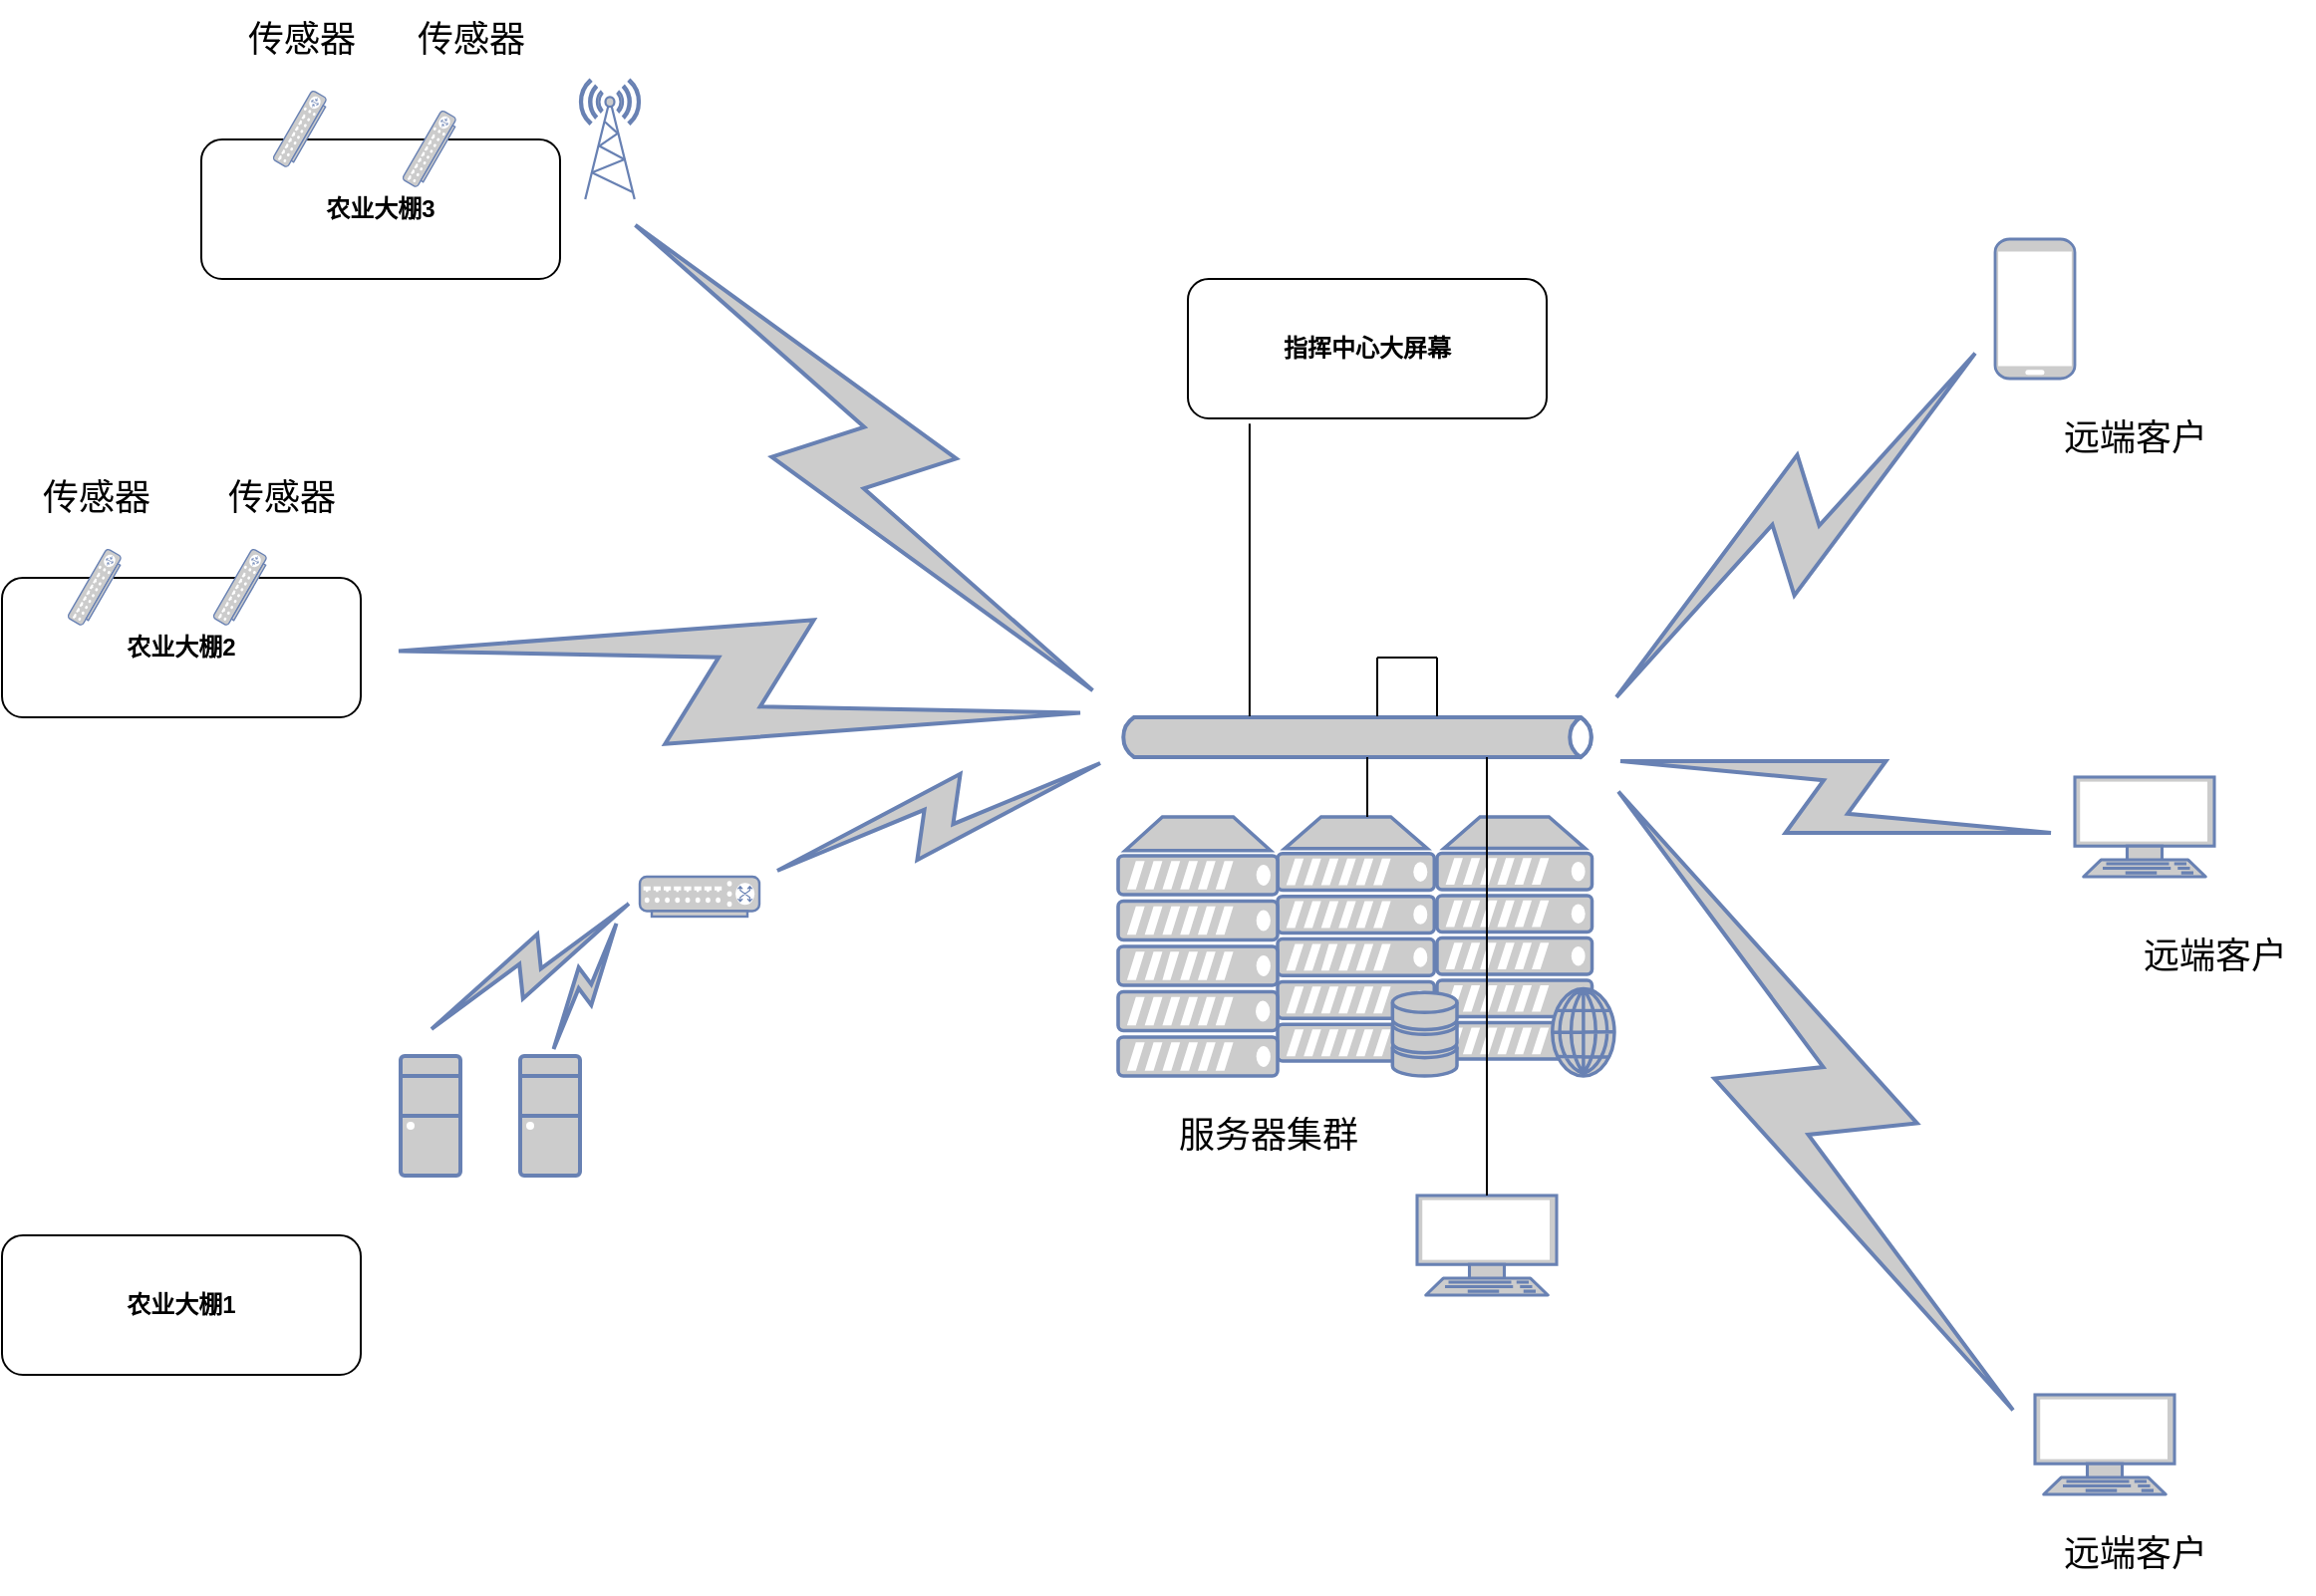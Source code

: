 <mxfile version="20.5.1" type="github">
  <diagram id="aP2NVw-fuvQOmgJsWBxB" name="第 1 页">
    <mxGraphModel dx="2793" dy="2060" grid="1" gridSize="10" guides="1" tooltips="1" connect="1" arrows="1" fold="1" page="1" pageScale="1" pageWidth="827" pageHeight="1169" math="0" shadow="0">
      <root>
        <mxCell id="0" />
        <mxCell id="1" parent="0" />
        <mxCell id="luRAtGYZcKfTZHqtYONm-1" value="" style="fontColor=#0066CC;verticalAlign=top;verticalLabelPosition=bottom;labelPosition=center;align=center;html=1;outlineConnect=0;fillColor=#CCCCCC;strokeColor=#6881B3;gradientColor=none;gradientDirection=north;strokeWidth=2;shape=mxgraph.networks.web_server;" vertex="1" parent="1">
          <mxGeometry x="260" y="170" width="89" height="130" as="geometry" />
        </mxCell>
        <mxCell id="luRAtGYZcKfTZHqtYONm-2" value="" style="fontColor=#0066CC;verticalAlign=top;verticalLabelPosition=bottom;labelPosition=center;align=center;html=1;outlineConnect=0;fillColor=#CCCCCC;strokeColor=#6881B3;gradientColor=none;gradientDirection=north;strokeWidth=2;shape=mxgraph.networks.server_storage;" vertex="1" parent="1">
          <mxGeometry x="180" y="170" width="90" height="130" as="geometry" />
        </mxCell>
        <mxCell id="luRAtGYZcKfTZHqtYONm-4" value="" style="fontColor=#0066CC;verticalAlign=top;verticalLabelPosition=bottom;labelPosition=center;align=center;html=1;outlineConnect=0;fillColor=#CCCCCC;strokeColor=#6881B3;gradientColor=none;gradientDirection=north;strokeWidth=2;shape=mxgraph.networks.server;" vertex="1" parent="1">
          <mxGeometry x="100" y="170" width="80" height="130" as="geometry" />
        </mxCell>
        <mxCell id="luRAtGYZcKfTZHqtYONm-6" value="" style="fontColor=#0066CC;verticalAlign=top;verticalLabelPosition=bottom;labelPosition=center;align=center;html=1;outlineConnect=0;fillColor=#CCCCCC;strokeColor=#6881B3;gradientColor=none;gradientDirection=north;strokeWidth=2;shape=mxgraph.networks.terminal;" vertex="1" parent="1">
          <mxGeometry x="560" y="460" width="70" height="50" as="geometry" />
        </mxCell>
        <mxCell id="luRAtGYZcKfTZHqtYONm-7" value="" style="fontColor=#0066CC;verticalAlign=top;verticalLabelPosition=bottom;labelPosition=center;align=center;html=1;outlineConnect=0;fillColor=#CCCCCC;strokeColor=#6881B3;gradientColor=none;gradientDirection=north;strokeWidth=2;shape=mxgraph.networks.mobile;" vertex="1" parent="1">
          <mxGeometry x="540" y="-120" width="40" height="70" as="geometry" />
        </mxCell>
        <mxCell id="luRAtGYZcKfTZHqtYONm-10" value="" style="html=1;outlineConnect=0;fillColor=#CCCCCC;strokeColor=#6881B3;gradientColor=none;gradientDirection=north;strokeWidth=2;shape=mxgraph.networks.bus;gradientColor=none;gradientDirection=north;fontColor=#ffffff;perimeter=backbonePerimeter;backboneSize=20;" vertex="1" parent="1">
          <mxGeometry x="100" y="120" width="240" height="20" as="geometry" />
        </mxCell>
        <mxCell id="luRAtGYZcKfTZHqtYONm-11" value="" style="html=1;outlineConnect=0;fillColor=#CCCCCC;strokeColor=#6881B3;gradientColor=none;gradientDirection=north;strokeWidth=2;shape=mxgraph.networks.comm_link_edge;html=1;rounded=0;" edge="1" parent="1" source="luRAtGYZcKfTZHqtYONm-10" target="luRAtGYZcKfTZHqtYONm-7">
          <mxGeometry width="100" height="100" relative="1" as="geometry">
            <mxPoint x="360" y="350" as="sourcePoint" />
            <mxPoint x="460" y="250" as="targetPoint" />
          </mxGeometry>
        </mxCell>
        <mxCell id="luRAtGYZcKfTZHqtYONm-13" value="" style="html=1;outlineConnect=0;fillColor=#CCCCCC;strokeColor=#6881B3;gradientColor=none;gradientDirection=north;strokeWidth=2;shape=mxgraph.networks.comm_link_edge;html=1;rounded=0;entryX=0;entryY=1;entryDx=0;entryDy=0;entryPerimeter=0;" edge="1" parent="1" source="luRAtGYZcKfTZHqtYONm-10">
          <mxGeometry width="100" height="100" relative="1" as="geometry">
            <mxPoint x="320" y="190" as="sourcePoint" />
            <mxPoint x="580" y="180" as="targetPoint" />
          </mxGeometry>
        </mxCell>
        <mxCell id="luRAtGYZcKfTZHqtYONm-15" value="" style="html=1;outlineConnect=0;fillColor=#CCCCCC;strokeColor=#6881B3;gradientColor=none;gradientDirection=north;strokeWidth=2;shape=mxgraph.networks.comm_link_edge;html=1;rounded=0;entryX=0;entryY=0.5;entryDx=0;entryDy=0;entryPerimeter=0;" edge="1" parent="1" source="luRAtGYZcKfTZHqtYONm-10" target="luRAtGYZcKfTZHqtYONm-6">
          <mxGeometry width="100" height="100" relative="1" as="geometry">
            <mxPoint x="320" y="190" as="sourcePoint" />
            <mxPoint x="420" y="90" as="targetPoint" />
          </mxGeometry>
        </mxCell>
        <mxCell id="luRAtGYZcKfTZHqtYONm-16" value="" style="fontColor=#0066CC;verticalAlign=top;verticalLabelPosition=bottom;labelPosition=center;align=center;html=1;outlineConnect=0;fillColor=#CCCCCC;strokeColor=#6881B3;gradientColor=none;gradientDirection=north;strokeWidth=2;shape=mxgraph.networks.terminal;" vertex="1" parent="1">
          <mxGeometry x="580" y="150" width="70" height="50" as="geometry" />
        </mxCell>
        <mxCell id="luRAtGYZcKfTZHqtYONm-18" value="" style="fontColor=#0066CC;verticalAlign=top;verticalLabelPosition=bottom;labelPosition=center;align=center;html=1;outlineConnect=0;fillColor=#CCCCCC;strokeColor=#6881B3;gradientColor=none;gradientDirection=north;strokeWidth=2;shape=mxgraph.networks.terminal;" vertex="1" parent="1">
          <mxGeometry x="250" y="360" width="70" height="50" as="geometry" />
        </mxCell>
        <mxCell id="luRAtGYZcKfTZHqtYONm-24" value="" style="endArrow=none;html=1;rounded=0;" edge="1" parent="1" source="luRAtGYZcKfTZHqtYONm-18" target="luRAtGYZcKfTZHqtYONm-10">
          <mxGeometry width="50" height="50" relative="1" as="geometry">
            <mxPoint x="340" y="170" as="sourcePoint" />
            <mxPoint x="390" y="120" as="targetPoint" />
          </mxGeometry>
        </mxCell>
        <mxCell id="luRAtGYZcKfTZHqtYONm-25" value="" style="endArrow=none;html=1;rounded=0;exitX=0.5;exitY=0;exitDx=0;exitDy=0;exitPerimeter=0;" edge="1" parent="1" source="luRAtGYZcKfTZHqtYONm-2" target="luRAtGYZcKfTZHqtYONm-10">
          <mxGeometry width="50" height="50" relative="1" as="geometry">
            <mxPoint x="340" y="170" as="sourcePoint" />
            <mxPoint x="390" y="120" as="targetPoint" />
          </mxGeometry>
        </mxCell>
        <mxCell id="luRAtGYZcKfTZHqtYONm-26" value="&lt;b&gt;指挥中心大屏幕&lt;/b&gt;&lt;span style=&quot;color: rgba(0, 0, 0, 0); font-family: monospace; font-size: 0px; text-align: start;&quot;&gt;%3CmxGraphModel%3E%3Croot%3E%3CmxCell%20id%3D%220%22%2F%3E%3CmxCell%20id%3D%221%22%20parent%3D%220%22%2F%3E%3CmxCell%20id%3D%222%22%20value%3D%22%22%20style%3D%22fontColor%3D%230066CC%3BverticalAlign%3Dtop%3BverticalLabelPosition%3Dbottom%3BlabelPosition%3Dcenter%3Balign%3Dcenter%3Bhtml%3D1%3BoutlineConnect%3D0%3BfillColor%3D%23CCCCCC%3BstrokeColor%3D%236881B3%3BgradientColor%3Dnone%3BgradientDirection%3Dnorth%3BstrokeWidth%3D2%3Bshape%3Dmxgraph.networks.terminal%3B%22%20vertex%3D%221%22%20parent%3D%221%22%3E%3CmxGeometry%20x%3D%22560%22%20y%3D%22460%22%20width%3D%2270%22%20height%3D%2250%22%20as%3D%22geometry%22%2F%3E%3C%2FmxCell%3E%3C%2Froot%3E%3C%2FmxGraphModel%3E&lt;/span&gt;" style="rounded=1;whiteSpace=wrap;html=1;" vertex="1" parent="1">
          <mxGeometry x="135" y="-100" width="180" height="70" as="geometry" />
        </mxCell>
        <mxCell id="luRAtGYZcKfTZHqtYONm-28" value="" style="endArrow=none;html=1;rounded=0;fontSize=18;entryX=0.172;entryY=1.037;entryDx=0;entryDy=0;entryPerimeter=0;" edge="1" parent="1" source="luRAtGYZcKfTZHqtYONm-10" target="luRAtGYZcKfTZHqtYONm-26">
          <mxGeometry width="50" height="50" relative="1" as="geometry">
            <mxPoint x="440" y="160" as="sourcePoint" />
            <mxPoint x="490" y="110" as="targetPoint" />
          </mxGeometry>
        </mxCell>
        <mxCell id="luRAtGYZcKfTZHqtYONm-29" value="" style="endArrow=none;html=1;rounded=0;fontSize=18;" edge="1" parent="1" source="luRAtGYZcKfTZHqtYONm-10">
          <mxGeometry width="50" height="50" relative="1" as="geometry">
            <mxPoint x="440" y="160" as="sourcePoint" />
            <mxPoint x="230" y="90" as="targetPoint" />
            <Array as="points">
              <mxPoint x="230" y="110" />
            </Array>
          </mxGeometry>
        </mxCell>
        <mxCell id="luRAtGYZcKfTZHqtYONm-30" value="" style="endArrow=none;html=1;rounded=0;fontSize=18;" edge="1" parent="1">
          <mxGeometry width="50" height="50" relative="1" as="geometry">
            <mxPoint x="230" y="90" as="sourcePoint" />
            <mxPoint x="260" y="90" as="targetPoint" />
          </mxGeometry>
        </mxCell>
        <mxCell id="luRAtGYZcKfTZHqtYONm-31" value="" style="endArrow=none;html=1;rounded=0;fontSize=18;" edge="1" parent="1" source="luRAtGYZcKfTZHqtYONm-10">
          <mxGeometry width="50" height="50" relative="1" as="geometry">
            <mxPoint x="180" y="240" as="sourcePoint" />
            <mxPoint x="260" y="90" as="targetPoint" />
          </mxGeometry>
        </mxCell>
        <mxCell id="luRAtGYZcKfTZHqtYONm-32" value="" style="fontColor=#0066CC;verticalAlign=top;verticalLabelPosition=bottom;labelPosition=center;align=center;html=1;outlineConnect=0;fillColor=#CCCCCC;strokeColor=#6881B3;gradientColor=none;gradientDirection=north;strokeWidth=2;shape=mxgraph.networks.radio_tower;fontSize=18;" vertex="1" parent="1">
          <mxGeometry x="-170" y="-200" width="30" height="60" as="geometry" />
        </mxCell>
        <mxCell id="luRAtGYZcKfTZHqtYONm-33" value="&lt;b&gt;农业大棚3&lt;/b&gt;" style="rounded=1;whiteSpace=wrap;html=1;" vertex="1" parent="1">
          <mxGeometry x="-360" y="-170" width="180" height="70" as="geometry" />
        </mxCell>
        <mxCell id="luRAtGYZcKfTZHqtYONm-34" value="&lt;b&gt;农业大棚2&lt;/b&gt;" style="rounded=1;whiteSpace=wrap;html=1;" vertex="1" parent="1">
          <mxGeometry x="-460" y="50" width="180" height="70" as="geometry" />
        </mxCell>
        <mxCell id="luRAtGYZcKfTZHqtYONm-35" value="&lt;b&gt;农业大棚1&lt;/b&gt;" style="rounded=1;whiteSpace=wrap;html=1;" vertex="1" parent="1">
          <mxGeometry x="-460" y="380" width="180" height="70" as="geometry" />
        </mxCell>
        <mxCell id="luRAtGYZcKfTZHqtYONm-36" value="" style="fontColor=#0066CC;verticalAlign=top;verticalLabelPosition=bottom;labelPosition=center;align=center;html=1;outlineConnect=0;fillColor=#CCCCCC;strokeColor=#6881B3;gradientColor=none;gradientDirection=north;strokeWidth=2;shape=mxgraph.networks.switch;fontSize=18;" vertex="1" parent="1">
          <mxGeometry x="-140" y="200" width="60" height="20" as="geometry" />
        </mxCell>
        <mxCell id="luRAtGYZcKfTZHqtYONm-37" value="" style="fontColor=#0066CC;verticalAlign=top;verticalLabelPosition=bottom;labelPosition=center;align=center;html=1;outlineConnect=0;fillColor=#CCCCCC;strokeColor=#6881B3;gradientColor=none;gradientDirection=north;strokeWidth=2;shape=mxgraph.networks.desktop_pc;fontSize=18;" vertex="1" parent="1">
          <mxGeometry x="-260" y="290" width="30" height="60" as="geometry" />
        </mxCell>
        <mxCell id="luRAtGYZcKfTZHqtYONm-41" value="" style="fontColor=#0066CC;verticalAlign=top;verticalLabelPosition=bottom;labelPosition=center;align=center;html=1;outlineConnect=0;fillColor=#CCCCCC;strokeColor=#6881B3;gradientColor=none;gradientDirection=north;strokeWidth=2;shape=mxgraph.networks.desktop_pc;fontSize=18;" vertex="1" parent="1">
          <mxGeometry x="-200" y="290" width="30" height="60" as="geometry" />
        </mxCell>
        <mxCell id="luRAtGYZcKfTZHqtYONm-42" value="" style="html=1;outlineConnect=0;fillColor=#CCCCCC;strokeColor=#6881B3;gradientColor=none;gradientDirection=north;strokeWidth=2;shape=mxgraph.networks.comm_link_edge;html=1;rounded=0;fontSize=18;entryX=0.5;entryY=0;entryDx=0;entryDy=0;entryPerimeter=0;" edge="1" parent="1" target="luRAtGYZcKfTZHqtYONm-41">
          <mxGeometry width="100" height="100" relative="1" as="geometry">
            <mxPoint x="-150" y="220" as="sourcePoint" />
            <mxPoint x="450" y="130" as="targetPoint" />
          </mxGeometry>
        </mxCell>
        <mxCell id="luRAtGYZcKfTZHqtYONm-43" value="" style="html=1;outlineConnect=0;fillColor=#CCCCCC;strokeColor=#6881B3;gradientColor=none;gradientDirection=north;strokeWidth=2;shape=mxgraph.networks.comm_link_edge;html=1;rounded=0;fontSize=18;exitX=0;exitY=0.5;exitDx=0;exitDy=0;exitPerimeter=0;" edge="1" parent="1" source="luRAtGYZcKfTZHqtYONm-36">
          <mxGeometry width="100" height="100" relative="1" as="geometry">
            <mxPoint x="-140" y="230" as="sourcePoint" />
            <mxPoint x="-250" y="280" as="targetPoint" />
          </mxGeometry>
        </mxCell>
        <mxCell id="luRAtGYZcKfTZHqtYONm-44" value="" style="html=1;outlineConnect=0;fillColor=#CCCCCC;strokeColor=#6881B3;gradientColor=none;gradientDirection=north;strokeWidth=2;shape=mxgraph.networks.comm_link_edge;html=1;rounded=0;fontSize=18;entryX=0.5;entryY=1;entryDx=0;entryDy=0;entryPerimeter=0;" edge="1" parent="1" source="luRAtGYZcKfTZHqtYONm-10" target="luRAtGYZcKfTZHqtYONm-32">
          <mxGeometry width="100" height="100" relative="1" as="geometry">
            <mxPoint x="90" y="120" as="sourcePoint" />
            <mxPoint x="450" y="130" as="targetPoint" />
          </mxGeometry>
        </mxCell>
        <mxCell id="luRAtGYZcKfTZHqtYONm-45" value="" style="html=1;outlineConnect=0;fillColor=#CCCCCC;strokeColor=#6881B3;gradientColor=none;gradientDirection=north;strokeWidth=2;shape=mxgraph.networks.comm_link_edge;html=1;rounded=0;fontSize=18;exitX=1;exitY=0.5;exitDx=0;exitDy=0;" edge="1" parent="1" source="luRAtGYZcKfTZHqtYONm-34" target="luRAtGYZcKfTZHqtYONm-10">
          <mxGeometry width="100" height="100" relative="1" as="geometry">
            <mxPoint x="350" y="100" as="sourcePoint" />
            <mxPoint x="450" as="targetPoint" />
          </mxGeometry>
        </mxCell>
        <mxCell id="luRAtGYZcKfTZHqtYONm-46" value="" style="html=1;outlineConnect=0;fillColor=#CCCCCC;strokeColor=#6881B3;gradientColor=none;gradientDirection=north;strokeWidth=2;shape=mxgraph.networks.comm_link_edge;html=1;rounded=0;fontSize=18;" edge="1" parent="1" source="luRAtGYZcKfTZHqtYONm-36" target="luRAtGYZcKfTZHqtYONm-10">
          <mxGeometry width="100" height="100" relative="1" as="geometry">
            <mxPoint x="350" y="100" as="sourcePoint" />
            <mxPoint x="450" as="targetPoint" />
          </mxGeometry>
        </mxCell>
        <mxCell id="luRAtGYZcKfTZHqtYONm-49" value="" style="fontColor=#0066CC;verticalAlign=top;verticalLabelPosition=bottom;labelPosition=center;align=center;html=1;outlineConnect=0;fillColor=#CCCCCC;strokeColor=#6881B3;gradientColor=none;gradientDirection=north;strokeWidth=2;shape=mxgraph.networks.router;fontSize=18;rotation=-60;" vertex="1" parent="1">
          <mxGeometry x="-433" y="50" width="40" height="10" as="geometry" />
        </mxCell>
        <mxCell id="luRAtGYZcKfTZHqtYONm-50" value="" style="fontColor=#0066CC;verticalAlign=top;verticalLabelPosition=bottom;labelPosition=center;align=center;html=1;outlineConnect=0;fillColor=#CCCCCC;strokeColor=#6881B3;gradientColor=none;gradientDirection=north;strokeWidth=2;shape=mxgraph.networks.router;fontSize=18;rotation=-60;" vertex="1" parent="1">
          <mxGeometry x="-360" y="50" width="40" height="10" as="geometry" />
        </mxCell>
        <mxCell id="luRAtGYZcKfTZHqtYONm-51" value="" style="fontColor=#0066CC;verticalAlign=top;verticalLabelPosition=bottom;labelPosition=center;align=center;html=1;outlineConnect=0;fillColor=#CCCCCC;strokeColor=#6881B3;gradientColor=none;gradientDirection=north;strokeWidth=2;shape=mxgraph.networks.router;fontSize=18;rotation=-60;" vertex="1" parent="1">
          <mxGeometry x="-330" y="-180" width="40" height="10" as="geometry" />
        </mxCell>
        <mxCell id="luRAtGYZcKfTZHqtYONm-52" value="" style="fontColor=#0066CC;verticalAlign=top;verticalLabelPosition=bottom;labelPosition=center;align=center;html=1;outlineConnect=0;fillColor=#CCCCCC;strokeColor=#6881B3;gradientColor=none;gradientDirection=north;strokeWidth=2;shape=mxgraph.networks.router;fontSize=18;rotation=-60;" vertex="1" parent="1">
          <mxGeometry x="-265" y="-170" width="40" height="10" as="geometry" />
        </mxCell>
        <mxCell id="luRAtGYZcKfTZHqtYONm-53" value="传感器" style="text;html=1;resizable=0;autosize=1;align=center;verticalAlign=middle;points=[];fillColor=none;strokeColor=none;rounded=0;fontSize=18;" vertex="1" parent="1">
          <mxGeometry x="-350" y="-240" width="80" height="40" as="geometry" />
        </mxCell>
        <mxCell id="luRAtGYZcKfTZHqtYONm-54" value="传感器" style="text;html=1;resizable=0;autosize=1;align=center;verticalAlign=middle;points=[];fillColor=none;strokeColor=none;rounded=0;fontSize=18;" vertex="1" parent="1">
          <mxGeometry x="-265" y="-240" width="80" height="40" as="geometry" />
        </mxCell>
        <mxCell id="luRAtGYZcKfTZHqtYONm-55" value="传感器" style="text;html=1;resizable=0;autosize=1;align=center;verticalAlign=middle;points=[];fillColor=none;strokeColor=none;rounded=0;fontSize=18;" vertex="1" parent="1">
          <mxGeometry x="-453" y="-10" width="80" height="40" as="geometry" />
        </mxCell>
        <mxCell id="luRAtGYZcKfTZHqtYONm-56" value="传感器" style="text;html=1;resizable=0;autosize=1;align=center;verticalAlign=middle;points=[];fillColor=none;strokeColor=none;rounded=0;fontSize=18;" vertex="1" parent="1">
          <mxGeometry x="-360" y="-10" width="80" height="40" as="geometry" />
        </mxCell>
        <mxCell id="luRAtGYZcKfTZHqtYONm-57" value="服务器集群" style="text;html=1;resizable=0;autosize=1;align=center;verticalAlign=middle;points=[];fillColor=none;strokeColor=none;rounded=0;fontSize=18;" vertex="1" parent="1">
          <mxGeometry x="120" y="310" width="110" height="40" as="geometry" />
        </mxCell>
        <mxCell id="luRAtGYZcKfTZHqtYONm-58" value="远端客户" style="text;html=1;resizable=0;autosize=1;align=center;verticalAlign=middle;points=[];fillColor=none;strokeColor=none;rounded=0;fontSize=18;" vertex="1" parent="1">
          <mxGeometry x="560" y="-40" width="100" height="40" as="geometry" />
        </mxCell>
        <mxCell id="luRAtGYZcKfTZHqtYONm-60" value="远端客户" style="text;html=1;resizable=0;autosize=1;align=center;verticalAlign=middle;points=[];fillColor=none;strokeColor=none;rounded=0;fontSize=18;" vertex="1" parent="1">
          <mxGeometry x="600" y="220" width="100" height="40" as="geometry" />
        </mxCell>
        <mxCell id="luRAtGYZcKfTZHqtYONm-61" value="远端客户" style="text;html=1;resizable=0;autosize=1;align=center;verticalAlign=middle;points=[];fillColor=none;strokeColor=none;rounded=0;fontSize=18;" vertex="1" parent="1">
          <mxGeometry x="560" y="520" width="100" height="40" as="geometry" />
        </mxCell>
      </root>
    </mxGraphModel>
  </diagram>
</mxfile>
